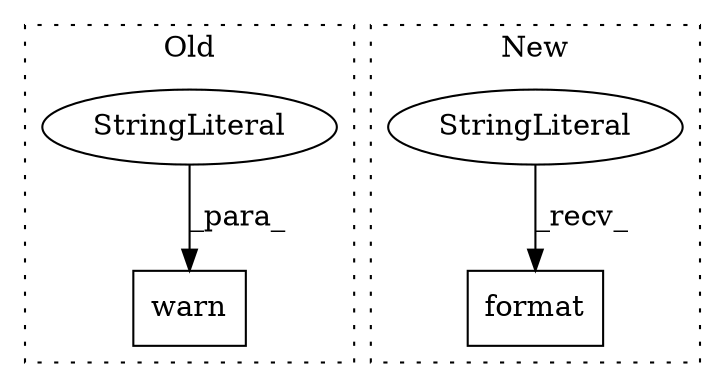 digraph G {
subgraph cluster0 {
1 [label="warn" a="32" s="3001,3050" l="5,1" shape="box"];
4 [label="StringLiteral" a="45" s="3006" l="44" shape="ellipse"];
label = "Old";
style="dotted";
}
subgraph cluster1 {
2 [label="format" a="32" s="3874,3893" l="7,1" shape="box"];
3 [label="StringLiteral" a="45" s="3825" l="48" shape="ellipse"];
label = "New";
style="dotted";
}
3 -> 2 [label="_recv_"];
4 -> 1 [label="_para_"];
}